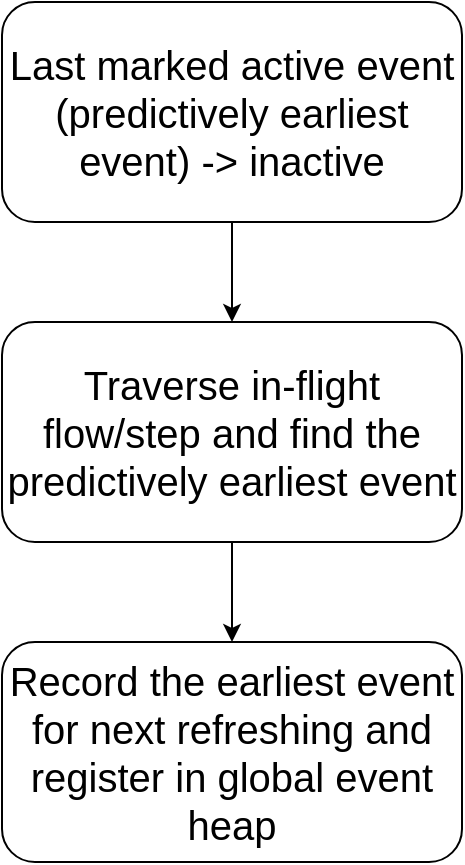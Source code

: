 <mxfile version="13.3.1" type="device"><diagram id="C5RBs43oDa-KdzZeNtuy" name="Page-1"><mxGraphModel dx="946" dy="624" grid="1" gridSize="10" guides="1" tooltips="1" connect="1" arrows="1" fold="1" page="1" pageScale="1" pageWidth="827" pageHeight="1169" math="0" shadow="0"><root><mxCell id="WIyWlLk6GJQsqaUBKTNV-0"/><mxCell id="WIyWlLk6GJQsqaUBKTNV-1" parent="WIyWlLk6GJQsqaUBKTNV-0"/><mxCell id="fnCqD7LB9lqFH9y6s7SG-1" value="" style="edgeStyle=orthogonalEdgeStyle;rounded=0;orthogonalLoop=1;jettySize=auto;html=1;" edge="1" parent="WIyWlLk6GJQsqaUBKTNV-1" source="WIyWlLk6GJQsqaUBKTNV-3" target="fnCqD7LB9lqFH9y6s7SG-0"><mxGeometry relative="1" as="geometry"/></mxCell><mxCell id="WIyWlLk6GJQsqaUBKTNV-3" value="&lt;font style=&quot;font-size: 20px&quot;&gt;Last marked active event (predictively earliest event) -&amp;gt; inactive&lt;/font&gt;" style="rounded=1;whiteSpace=wrap;html=1;fontSize=12;glass=0;strokeWidth=1;shadow=0;" parent="WIyWlLk6GJQsqaUBKTNV-1" vertex="1"><mxGeometry x="160" y="80" width="230" height="110" as="geometry"/></mxCell><mxCell id="fnCqD7LB9lqFH9y6s7SG-3" value="" style="edgeStyle=orthogonalEdgeStyle;rounded=0;orthogonalLoop=1;jettySize=auto;html=1;" edge="1" parent="WIyWlLk6GJQsqaUBKTNV-1" source="fnCqD7LB9lqFH9y6s7SG-0" target="fnCqD7LB9lqFH9y6s7SG-2"><mxGeometry relative="1" as="geometry"/></mxCell><mxCell id="fnCqD7LB9lqFH9y6s7SG-0" value="&lt;font style=&quot;font-size: 20px&quot;&gt;Traverse in-flight flow/step and find the predictively earliest event&lt;/font&gt;" style="rounded=1;whiteSpace=wrap;html=1;fontSize=12;glass=0;strokeWidth=1;shadow=0;" vertex="1" parent="WIyWlLk6GJQsqaUBKTNV-1"><mxGeometry x="160" y="240" width="230" height="110" as="geometry"/></mxCell><mxCell id="fnCqD7LB9lqFH9y6s7SG-2" value="&lt;font style=&quot;font-size: 20px&quot;&gt;Record the earliest event for next refreshing and register in global event heap&lt;/font&gt;" style="rounded=1;whiteSpace=wrap;html=1;fontSize=12;glass=0;strokeWidth=1;shadow=0;" vertex="1" parent="WIyWlLk6GJQsqaUBKTNV-1"><mxGeometry x="160" y="400" width="230" height="110" as="geometry"/></mxCell></root></mxGraphModel></diagram></mxfile>